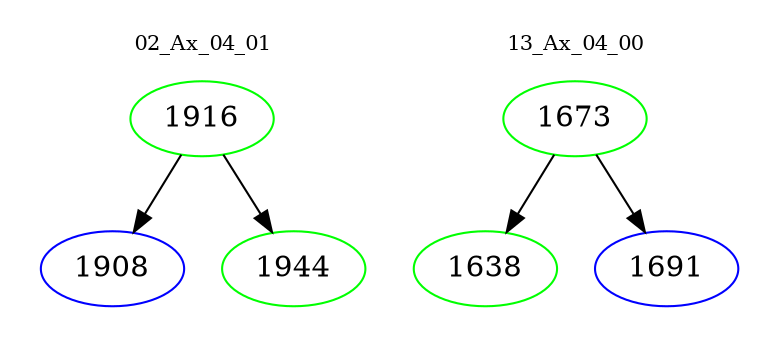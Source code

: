 digraph{
subgraph cluster_0 {
color = white
label = "02_Ax_04_01";
fontsize=10;
T0_1916 [label="1916", color="green"]
T0_1916 -> T0_1908 [color="black"]
T0_1908 [label="1908", color="blue"]
T0_1916 -> T0_1944 [color="black"]
T0_1944 [label="1944", color="green"]
}
subgraph cluster_1 {
color = white
label = "13_Ax_04_00";
fontsize=10;
T1_1673 [label="1673", color="green"]
T1_1673 -> T1_1638 [color="black"]
T1_1638 [label="1638", color="green"]
T1_1673 -> T1_1691 [color="black"]
T1_1691 [label="1691", color="blue"]
}
}
